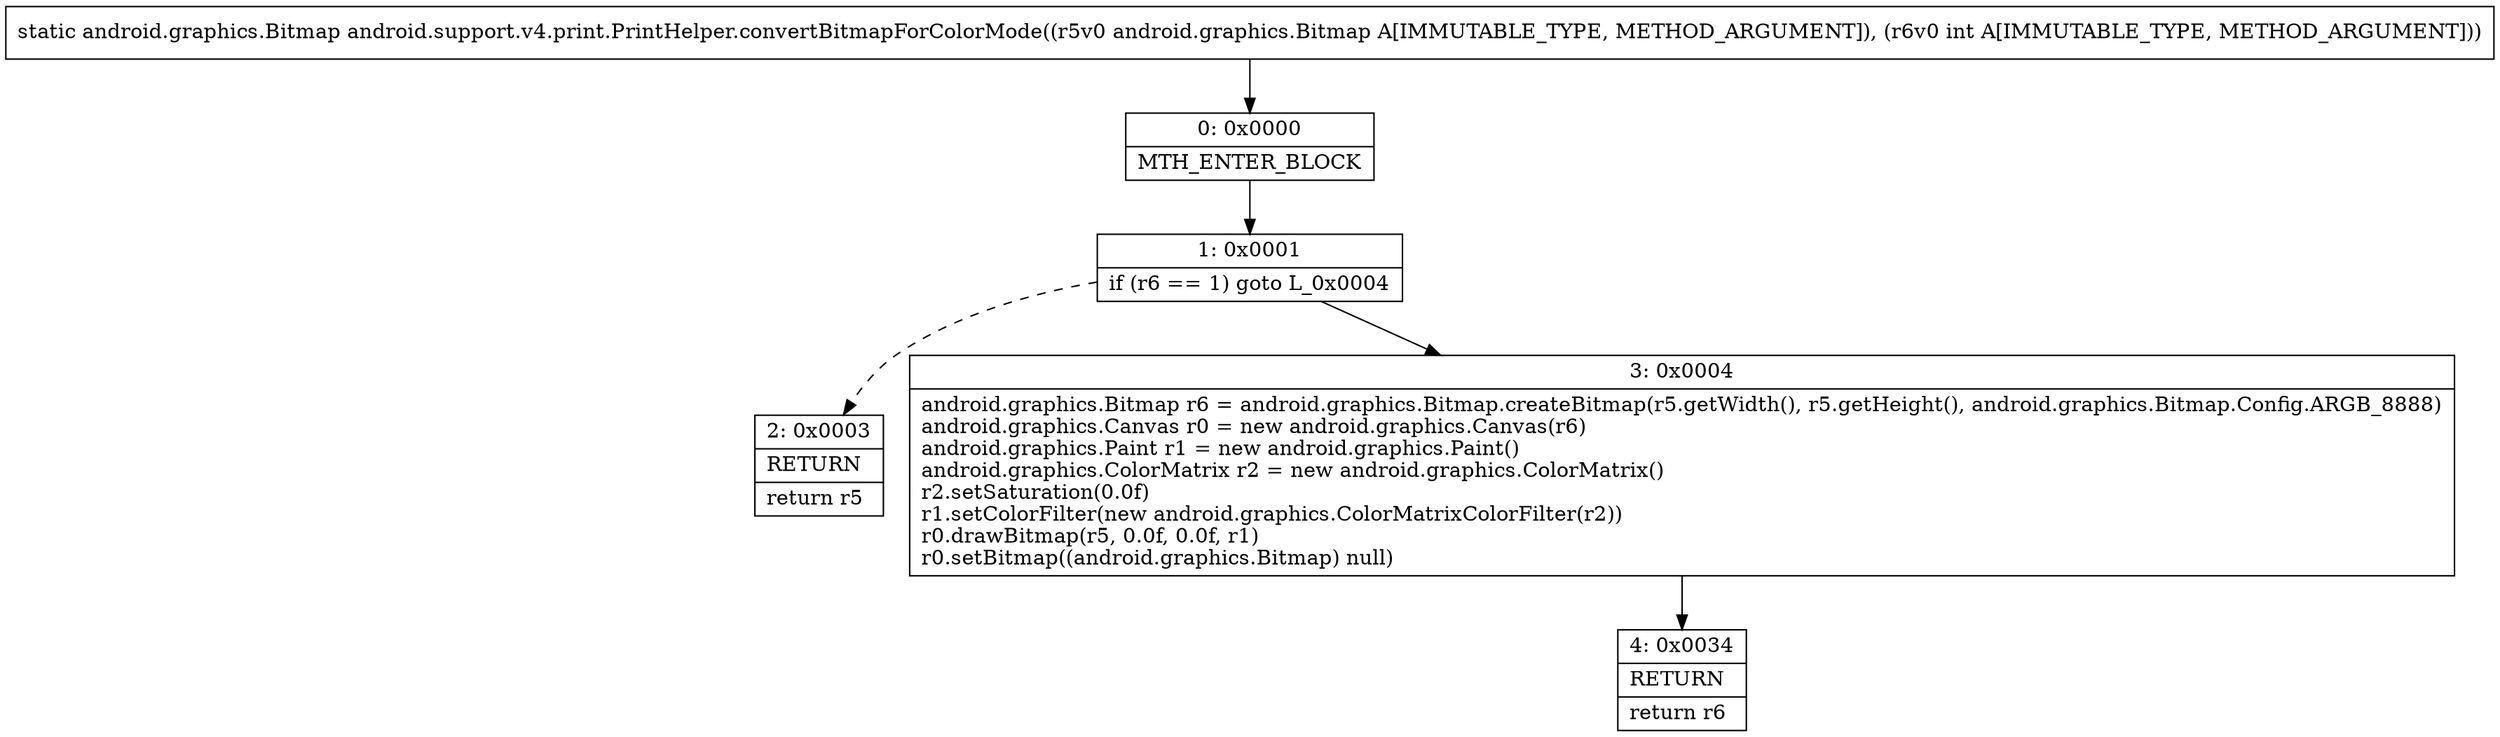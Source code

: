 digraph "CFG forandroid.support.v4.print.PrintHelper.convertBitmapForColorMode(Landroid\/graphics\/Bitmap;I)Landroid\/graphics\/Bitmap;" {
Node_0 [shape=record,label="{0\:\ 0x0000|MTH_ENTER_BLOCK\l}"];
Node_1 [shape=record,label="{1\:\ 0x0001|if (r6 == 1) goto L_0x0004\l}"];
Node_2 [shape=record,label="{2\:\ 0x0003|RETURN\l|return r5\l}"];
Node_3 [shape=record,label="{3\:\ 0x0004|android.graphics.Bitmap r6 = android.graphics.Bitmap.createBitmap(r5.getWidth(), r5.getHeight(), android.graphics.Bitmap.Config.ARGB_8888)\landroid.graphics.Canvas r0 = new android.graphics.Canvas(r6)\landroid.graphics.Paint r1 = new android.graphics.Paint()\landroid.graphics.ColorMatrix r2 = new android.graphics.ColorMatrix()\lr2.setSaturation(0.0f)\lr1.setColorFilter(new android.graphics.ColorMatrixColorFilter(r2))\lr0.drawBitmap(r5, 0.0f, 0.0f, r1)\lr0.setBitmap((android.graphics.Bitmap) null)\l}"];
Node_4 [shape=record,label="{4\:\ 0x0034|RETURN\l|return r6\l}"];
MethodNode[shape=record,label="{static android.graphics.Bitmap android.support.v4.print.PrintHelper.convertBitmapForColorMode((r5v0 android.graphics.Bitmap A[IMMUTABLE_TYPE, METHOD_ARGUMENT]), (r6v0 int A[IMMUTABLE_TYPE, METHOD_ARGUMENT])) }"];
MethodNode -> Node_0;
Node_0 -> Node_1;
Node_1 -> Node_2[style=dashed];
Node_1 -> Node_3;
Node_3 -> Node_4;
}

